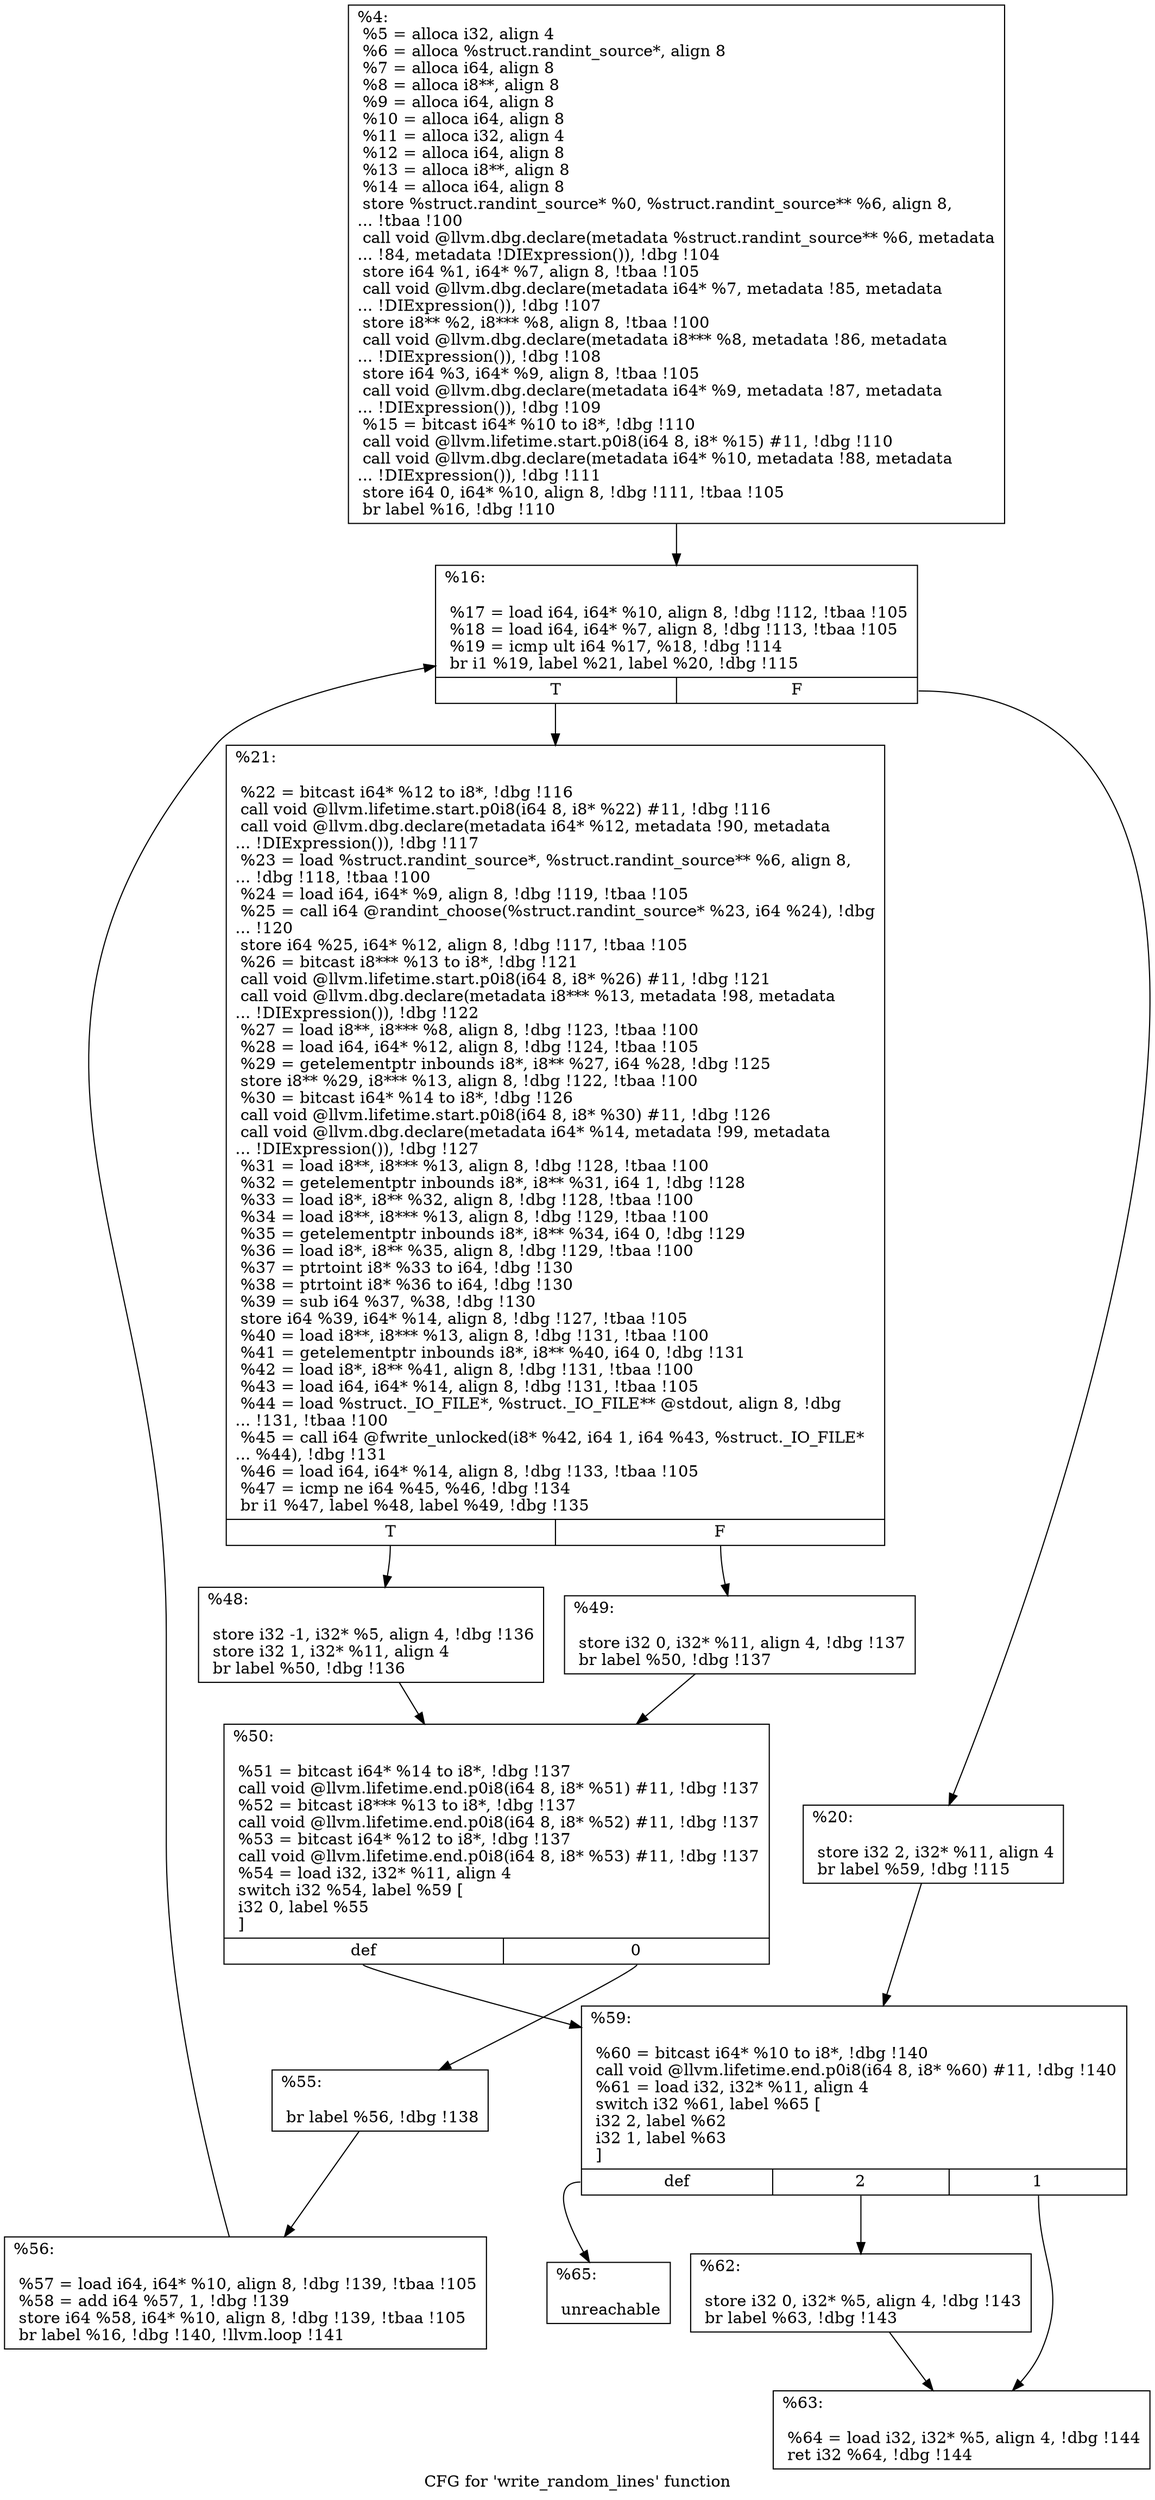digraph "CFG for 'write_random_lines' function" {
	label="CFG for 'write_random_lines' function";

	Node0xf45920 [shape=record,label="{%4:\l  %5 = alloca i32, align 4\l  %6 = alloca %struct.randint_source*, align 8\l  %7 = alloca i64, align 8\l  %8 = alloca i8**, align 8\l  %9 = alloca i64, align 8\l  %10 = alloca i64, align 8\l  %11 = alloca i32, align 4\l  %12 = alloca i64, align 8\l  %13 = alloca i8**, align 8\l  %14 = alloca i64, align 8\l  store %struct.randint_source* %0, %struct.randint_source** %6, align 8,\l... !tbaa !100\l  call void @llvm.dbg.declare(metadata %struct.randint_source** %6, metadata\l... !84, metadata !DIExpression()), !dbg !104\l  store i64 %1, i64* %7, align 8, !tbaa !105\l  call void @llvm.dbg.declare(metadata i64* %7, metadata !85, metadata\l... !DIExpression()), !dbg !107\l  store i8** %2, i8*** %8, align 8, !tbaa !100\l  call void @llvm.dbg.declare(metadata i8*** %8, metadata !86, metadata\l... !DIExpression()), !dbg !108\l  store i64 %3, i64* %9, align 8, !tbaa !105\l  call void @llvm.dbg.declare(metadata i64* %9, metadata !87, metadata\l... !DIExpression()), !dbg !109\l  %15 = bitcast i64* %10 to i8*, !dbg !110\l  call void @llvm.lifetime.start.p0i8(i64 8, i8* %15) #11, !dbg !110\l  call void @llvm.dbg.declare(metadata i64* %10, metadata !88, metadata\l... !DIExpression()), !dbg !111\l  store i64 0, i64* %10, align 8, !dbg !111, !tbaa !105\l  br label %16, !dbg !110\l}"];
	Node0xf45920 -> Node0xf45a20;
	Node0xf45a20 [shape=record,label="{%16:\l\l  %17 = load i64, i64* %10, align 8, !dbg !112, !tbaa !105\l  %18 = load i64, i64* %7, align 8, !dbg !113, !tbaa !105\l  %19 = icmp ult i64 %17, %18, !dbg !114\l  br i1 %19, label %21, label %20, !dbg !115\l|{<s0>T|<s1>F}}"];
	Node0xf45a20:s0 -> Node0xf45ac0;
	Node0xf45a20:s1 -> Node0xf45a70;
	Node0xf45a70 [shape=record,label="{%20:\l\l  store i32 2, i32* %11, align 4\l  br label %59, !dbg !115\l}"];
	Node0xf45a70 -> Node0xf45ca0;
	Node0xf45ac0 [shape=record,label="{%21:\l\l  %22 = bitcast i64* %12 to i8*, !dbg !116\l  call void @llvm.lifetime.start.p0i8(i64 8, i8* %22) #11, !dbg !116\l  call void @llvm.dbg.declare(metadata i64* %12, metadata !90, metadata\l... !DIExpression()), !dbg !117\l  %23 = load %struct.randint_source*, %struct.randint_source** %6, align 8,\l... !dbg !118, !tbaa !100\l  %24 = load i64, i64* %9, align 8, !dbg !119, !tbaa !105\l  %25 = call i64 @randint_choose(%struct.randint_source* %23, i64 %24), !dbg\l... !120\l  store i64 %25, i64* %12, align 8, !dbg !117, !tbaa !105\l  %26 = bitcast i8*** %13 to i8*, !dbg !121\l  call void @llvm.lifetime.start.p0i8(i64 8, i8* %26) #11, !dbg !121\l  call void @llvm.dbg.declare(metadata i8*** %13, metadata !98, metadata\l... !DIExpression()), !dbg !122\l  %27 = load i8**, i8*** %8, align 8, !dbg !123, !tbaa !100\l  %28 = load i64, i64* %12, align 8, !dbg !124, !tbaa !105\l  %29 = getelementptr inbounds i8*, i8** %27, i64 %28, !dbg !125\l  store i8** %29, i8*** %13, align 8, !dbg !122, !tbaa !100\l  %30 = bitcast i64* %14 to i8*, !dbg !126\l  call void @llvm.lifetime.start.p0i8(i64 8, i8* %30) #11, !dbg !126\l  call void @llvm.dbg.declare(metadata i64* %14, metadata !99, metadata\l... !DIExpression()), !dbg !127\l  %31 = load i8**, i8*** %13, align 8, !dbg !128, !tbaa !100\l  %32 = getelementptr inbounds i8*, i8** %31, i64 1, !dbg !128\l  %33 = load i8*, i8** %32, align 8, !dbg !128, !tbaa !100\l  %34 = load i8**, i8*** %13, align 8, !dbg !129, !tbaa !100\l  %35 = getelementptr inbounds i8*, i8** %34, i64 0, !dbg !129\l  %36 = load i8*, i8** %35, align 8, !dbg !129, !tbaa !100\l  %37 = ptrtoint i8* %33 to i64, !dbg !130\l  %38 = ptrtoint i8* %36 to i64, !dbg !130\l  %39 = sub i64 %37, %38, !dbg !130\l  store i64 %39, i64* %14, align 8, !dbg !127, !tbaa !105\l  %40 = load i8**, i8*** %13, align 8, !dbg !131, !tbaa !100\l  %41 = getelementptr inbounds i8*, i8** %40, i64 0, !dbg !131\l  %42 = load i8*, i8** %41, align 8, !dbg !131, !tbaa !100\l  %43 = load i64, i64* %14, align 8, !dbg !131, !tbaa !105\l  %44 = load %struct._IO_FILE*, %struct._IO_FILE** @stdout, align 8, !dbg\l... !131, !tbaa !100\l  %45 = call i64 @fwrite_unlocked(i8* %42, i64 1, i64 %43, %struct._IO_FILE*\l... %44), !dbg !131\l  %46 = load i64, i64* %14, align 8, !dbg !133, !tbaa !105\l  %47 = icmp ne i64 %45, %46, !dbg !134\l  br i1 %47, label %48, label %49, !dbg !135\l|{<s0>T|<s1>F}}"];
	Node0xf45ac0:s0 -> Node0xf45b10;
	Node0xf45ac0:s1 -> Node0xf45b60;
	Node0xf45b10 [shape=record,label="{%48:\l\l  store i32 -1, i32* %5, align 4, !dbg !136\l  store i32 1, i32* %11, align 4\l  br label %50, !dbg !136\l}"];
	Node0xf45b10 -> Node0xf45bb0;
	Node0xf45b60 [shape=record,label="{%49:\l\l  store i32 0, i32* %11, align 4, !dbg !137\l  br label %50, !dbg !137\l}"];
	Node0xf45b60 -> Node0xf45bb0;
	Node0xf45bb0 [shape=record,label="{%50:\l\l  %51 = bitcast i64* %14 to i8*, !dbg !137\l  call void @llvm.lifetime.end.p0i8(i64 8, i8* %51) #11, !dbg !137\l  %52 = bitcast i8*** %13 to i8*, !dbg !137\l  call void @llvm.lifetime.end.p0i8(i64 8, i8* %52) #11, !dbg !137\l  %53 = bitcast i64* %12 to i8*, !dbg !137\l  call void @llvm.lifetime.end.p0i8(i64 8, i8* %53) #11, !dbg !137\l  %54 = load i32, i32* %11, align 4\l  switch i32 %54, label %59 [\l    i32 0, label %55\l  ]\l|{<s0>def|<s1>0}}"];
	Node0xf45bb0:s0 -> Node0xf45ca0;
	Node0xf45bb0:s1 -> Node0xf45c00;
	Node0xf45c00 [shape=record,label="{%55:\l\l  br label %56, !dbg !138\l}"];
	Node0xf45c00 -> Node0xf45c50;
	Node0xf45c50 [shape=record,label="{%56:\l\l  %57 = load i64, i64* %10, align 8, !dbg !139, !tbaa !105\l  %58 = add i64 %57, 1, !dbg !139\l  store i64 %58, i64* %10, align 8, !dbg !139, !tbaa !105\l  br label %16, !dbg !140, !llvm.loop !141\l}"];
	Node0xf45c50 -> Node0xf45a20;
	Node0xf45ca0 [shape=record,label="{%59:\l\l  %60 = bitcast i64* %10 to i8*, !dbg !140\l  call void @llvm.lifetime.end.p0i8(i64 8, i8* %60) #11, !dbg !140\l  %61 = load i32, i32* %11, align 4\l  switch i32 %61, label %65 [\l    i32 2, label %62\l    i32 1, label %63\l  ]\l|{<s0>def|<s1>2|<s2>1}}"];
	Node0xf45ca0:s0 -> Node0xf45d90;
	Node0xf45ca0:s1 -> Node0xf45cf0;
	Node0xf45ca0:s2 -> Node0xf45d40;
	Node0xf45cf0 [shape=record,label="{%62:\l\l  store i32 0, i32* %5, align 4, !dbg !143\l  br label %63, !dbg !143\l}"];
	Node0xf45cf0 -> Node0xf45d40;
	Node0xf45d40 [shape=record,label="{%63:\l\l  %64 = load i32, i32* %5, align 4, !dbg !144\l  ret i32 %64, !dbg !144\l}"];
	Node0xf45d90 [shape=record,label="{%65:\l\l  unreachable\l}"];
}
